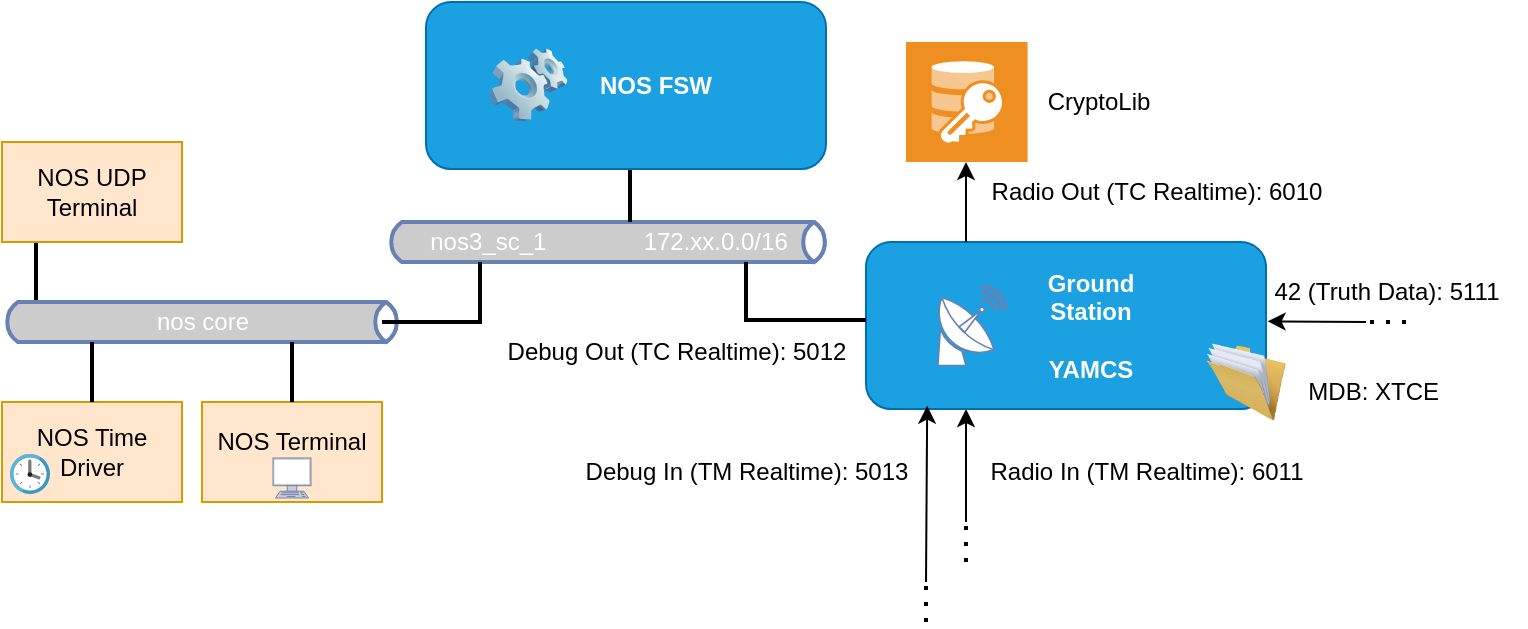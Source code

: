 <mxfile version="26.0.11">
  <diagram name="Connections" id="2eihcO0CY0CJ8QIJ0cU6">
    <mxGraphModel dx="1316" dy="790" grid="1" gridSize="10" guides="1" tooltips="1" connect="1" arrows="1" fold="1" page="1" pageScale="1" pageWidth="850" pageHeight="1100" math="0" shadow="0">
      <root>
        <mxCell id="0" />
        <mxCell id="1" parent="0" />
        <mxCell id="trZeB-wr3JC8ksuu1v1w-2" value="" style="endArrow=classic;html=1;rounded=0;entryX=0.25;entryY=1;entryDx=0;entryDy=0;" parent="1" target="aaSVl1S8FnoipKj83bau-34" edge="1">
          <mxGeometry width="50" height="50" relative="1" as="geometry">
            <mxPoint x="92" y="655" as="sourcePoint" />
            <mxPoint x="142" y="635" as="targetPoint" />
          </mxGeometry>
        </mxCell>
        <mxCell id="trZeB-wr3JC8ksuu1v1w-3" value="" style="group" parent="1" vertex="1" connectable="0">
          <mxGeometry x="42" y="515.001" width="300" height="119.999" as="geometry" />
        </mxCell>
        <mxCell id="aaSVl1S8FnoipKj83bau-34" value="Ground &lt;br&gt;Station&lt;br&gt;&lt;br&gt;YAMCS" style="rounded=1;whiteSpace=wrap;html=1;fillColor=#1ba1e2;strokeColor=#006EAF;fontStyle=1;fontColor=#ffffff;align=center;spacingLeft=25;" parent="trZeB-wr3JC8ksuu1v1w-3" vertex="1">
          <mxGeometry width="200" height="83.529" as="geometry" />
        </mxCell>
        <mxCell id="trZeB-wr3JC8ksuu1v1w-1" value="" style="fontColor=#0066CC;verticalAlign=top;verticalLabelPosition=bottom;labelPosition=center;align=center;html=1;outlineConnect=0;fillColor=default;strokeColor=#6881B3;gradientColor=none;gradientDirection=north;strokeWidth=2;shape=mxgraph.networks.satellite_dish;" parent="trZeB-wr3JC8ksuu1v1w-3" vertex="1">
          <mxGeometry x="35" y="21.769" width="35" height="40" as="geometry" />
        </mxCell>
        <mxCell id="trZeB-wr3JC8ksuu1v1w-27" value="" style="image;html=1;image=img/lib/clip_art/general/Full_Folder_128x128.png" parent="trZeB-wr3JC8ksuu1v1w-3" vertex="1">
          <mxGeometry x="170" y="50" width="40" height="40" as="geometry" />
        </mxCell>
        <mxCell id="trZeB-wr3JC8ksuu1v1w-28" value="MDB: XTCE&amp;nbsp;" style="text;html=1;align=center;verticalAlign=middle;resizable=0;points=[];autosize=1;strokeColor=none;fillColor=none;" parent="trZeB-wr3JC8ksuu1v1w-3" vertex="1">
          <mxGeometry x="210" y="59.999" width="90" height="30" as="geometry" />
        </mxCell>
        <mxCell id="trZeB-wr3JC8ksuu1v1w-4" value="Radio In (TM Realtime): 6011" style="text;html=1;align=center;verticalAlign=middle;resizable=0;points=[];autosize=1;strokeColor=none;fillColor=none;" parent="1" vertex="1">
          <mxGeometry x="92" y="615" width="180" height="30" as="geometry" />
        </mxCell>
        <mxCell id="trZeB-wr3JC8ksuu1v1w-9" value="" style="endArrow=classic;html=1;rounded=0;" parent="1" edge="1">
          <mxGeometry width="50" height="50" relative="1" as="geometry">
            <mxPoint x="92" y="515" as="sourcePoint" />
            <mxPoint x="92" y="475" as="targetPoint" />
          </mxGeometry>
        </mxCell>
        <mxCell id="trZeB-wr3JC8ksuu1v1w-10" value="" style="shadow=0;dashed=0;html=1;strokeColor=none;fillColor=#EF8F21;labelPosition=center;verticalLabelPosition=bottom;verticalAlign=top;align=center;outlineConnect=0;shape=mxgraph.veeam.2d.end_to_end_encryption;" parent="1" vertex="1">
          <mxGeometry x="62" y="415" width="60.8" height="60" as="geometry" />
        </mxCell>
        <mxCell id="trZeB-wr3JC8ksuu1v1w-11" value="CryptoLib" style="text;html=1;align=center;verticalAlign=middle;resizable=0;points=[];autosize=1;strokeColor=none;fillColor=none;" parent="1" vertex="1">
          <mxGeometry x="122.8" y="430" width="70" height="30" as="geometry" />
        </mxCell>
        <mxCell id="trZeB-wr3JC8ksuu1v1w-12" value="Radio Out (TC Realtime): 6010" style="text;html=1;align=center;verticalAlign=middle;resizable=0;points=[];autosize=1;strokeColor=none;fillColor=none;" parent="1" vertex="1">
          <mxGeometry x="92" y="475" width="190" height="30" as="geometry" />
        </mxCell>
        <mxCell id="trZeB-wr3JC8ksuu1v1w-13" value="" style="endArrow=none;dashed=1;html=1;dashPattern=1 3;strokeWidth=2;rounded=0;" parent="1" edge="1">
          <mxGeometry width="50" height="50" relative="1" as="geometry">
            <mxPoint x="92" y="675" as="sourcePoint" />
            <mxPoint x="92" y="655" as="targetPoint" />
          </mxGeometry>
        </mxCell>
        <mxCell id="trZeB-wr3JC8ksuu1v1w-14" value="" style="endArrow=classic;html=1;rounded=0;entryX=0.153;entryY=0.98;entryDx=0;entryDy=0;entryPerimeter=0;" parent="1" target="aaSVl1S8FnoipKj83bau-34" edge="1">
          <mxGeometry width="50" height="50" relative="1" as="geometry">
            <mxPoint x="72" y="685" as="sourcePoint" />
            <mxPoint x="12" y="625" as="targetPoint" />
          </mxGeometry>
        </mxCell>
        <mxCell id="trZeB-wr3JC8ksuu1v1w-15" value="" style="endArrow=none;dashed=1;html=1;dashPattern=1 3;strokeWidth=2;rounded=0;" parent="1" edge="1">
          <mxGeometry width="50" height="50" relative="1" as="geometry">
            <mxPoint x="72" y="705" as="sourcePoint" />
            <mxPoint x="72" y="685" as="targetPoint" />
          </mxGeometry>
        </mxCell>
        <mxCell id="trZeB-wr3JC8ksuu1v1w-17" value="Debug In (TM Realtime): 5013" style="text;html=1;align=center;verticalAlign=middle;resizable=0;points=[];autosize=1;strokeColor=none;fillColor=none;" parent="1" vertex="1">
          <mxGeometry x="-108" y="615" width="180" height="30" as="geometry" />
        </mxCell>
        <mxCell id="trZeB-wr3JC8ksuu1v1w-18" value="" style="group" parent="1" vertex="1" connectable="0">
          <mxGeometry x="-178" y="395.001" width="200" height="83.529" as="geometry" />
        </mxCell>
        <mxCell id="trZeB-wr3JC8ksuu1v1w-19" value="NOS FSW" style="rounded=1;whiteSpace=wrap;html=1;fillColor=#1ba1e2;strokeColor=#006EAF;fontStyle=1;fontColor=#ffffff;align=center;spacingLeft=30;" parent="trZeB-wr3JC8ksuu1v1w-18" vertex="1">
          <mxGeometry width="200" height="83.529" as="geometry" />
        </mxCell>
        <mxCell id="trZeB-wr3JC8ksuu1v1w-51" value="" style="image;html=1;image=img/lib/clip_art/computers/Software_128x128.png" parent="trZeB-wr3JC8ksuu1v1w-18" vertex="1">
          <mxGeometry x="31" y="23" width="40" height="36.77" as="geometry" />
        </mxCell>
        <mxCell id="trZeB-wr3JC8ksuu1v1w-22" value="Debug Out (TC Realtime): 5012" style="text;html=1;align=center;verticalAlign=middle;resizable=0;points=[];autosize=1;strokeColor=none;fillColor=none;" parent="1" vertex="1">
          <mxGeometry x="-148" y="555" width="190" height="30" as="geometry" />
        </mxCell>
        <mxCell id="trZeB-wr3JC8ksuu1v1w-24" value="" style="endArrow=classic;html=1;rounded=0;entryX=1.004;entryY=0.475;entryDx=0;entryDy=0;entryPerimeter=0;" parent="1" target="aaSVl1S8FnoipKj83bau-34" edge="1">
          <mxGeometry width="50" height="50" relative="1" as="geometry">
            <mxPoint x="292" y="555" as="sourcePoint" />
            <mxPoint x="262" y="555" as="targetPoint" />
          </mxGeometry>
        </mxCell>
        <mxCell id="trZeB-wr3JC8ksuu1v1w-25" value="" style="endArrow=none;dashed=1;html=1;dashPattern=1 3;strokeWidth=2;rounded=0;" parent="1" edge="1">
          <mxGeometry width="50" height="50" relative="1" as="geometry">
            <mxPoint x="312" y="555" as="sourcePoint" />
            <mxPoint x="292" y="555" as="targetPoint" />
          </mxGeometry>
        </mxCell>
        <mxCell id="trZeB-wr3JC8ksuu1v1w-26" value="42 (Truth Data): 5111" style="text;html=1;align=center;verticalAlign=middle;resizable=0;points=[];autosize=1;strokeColor=none;fillColor=none;" parent="1" vertex="1">
          <mxGeometry x="232" y="525" width="140" height="30" as="geometry" />
        </mxCell>
        <mxCell id="trZeB-wr3JC8ksuu1v1w-29" value="nos3_sc_1&lt;span style=&quot;white-space: pre;&quot;&gt;&#x9;&lt;/span&gt;&lt;span style=&quot;white-space: pre;&quot;&gt;&#x9;&lt;/span&gt;172.xx.0.0/16" style="html=1;outlineConnect=0;fillColor=#CCCCCC;strokeColor=#6881B3;gradientColor=none;gradientDirection=north;strokeWidth=2;shape=mxgraph.networks.bus;gradientColor=none;gradientDirection=north;fontColor=#ffffff;perimeter=backbonePerimeter;backboneSize=20;" parent="1" vertex="1">
          <mxGeometry x="-198" y="505" width="222" height="20" as="geometry" />
        </mxCell>
        <mxCell id="trZeB-wr3JC8ksuu1v1w-42" value="" style="line;strokeWidth=2;direction=south;html=1;perimeter=backbonePerimeter;points=[];outlineConnect=0;" parent="1" vertex="1">
          <mxGeometry x="-378" y="515" width="10" height="30" as="geometry" />
        </mxCell>
        <mxCell id="trZeB-wr3JC8ksuu1v1w-44" value="" style="line;strokeWidth=2;html=1;perimeter=backbonePerimeter;points=[];outlineConnect=0;" parent="1" vertex="1">
          <mxGeometry x="-18" y="549" width="60" height="10" as="geometry" />
        </mxCell>
        <mxCell id="trZeB-wr3JC8ksuu1v1w-45" value="" style="line;strokeWidth=2;direction=south;html=1;perimeter=backbonePerimeter;points=[];outlineConnect=0;" parent="1" vertex="1">
          <mxGeometry x="-23" y="525" width="10" height="30" as="geometry" />
        </mxCell>
        <mxCell id="trZeB-wr3JC8ksuu1v1w-46" value="" style="line;strokeWidth=2;direction=south;html=1;perimeter=backbonePerimeter;points=[];outlineConnect=0;" parent="1" vertex="1">
          <mxGeometry x="-81" y="479" width="10" height="26" as="geometry" />
        </mxCell>
        <mxCell id="9mtJ1PPDXRMtg-2RNdBi-2" value="" style="group" parent="1" vertex="1" connectable="0">
          <mxGeometry x="-390" y="465" width="244" height="180" as="geometry" />
        </mxCell>
        <mxCell id="trZeB-wr3JC8ksuu1v1w-31" value="nos core" style="html=1;outlineConnect=0;fillColor=#CCCCCC;strokeColor=#6881B3;gradientColor=none;gradientDirection=north;strokeWidth=2;shape=mxgraph.networks.bus;gradientColor=none;gradientDirection=north;fontColor=#ffffff;perimeter=backbonePerimeter;backboneSize=20;" parent="9mtJ1PPDXRMtg-2RNdBi-2" vertex="1">
          <mxGeometry y="80" width="200" height="20" as="geometry" />
        </mxCell>
        <mxCell id="trZeB-wr3JC8ksuu1v1w-32" value="NOS Time Driver" style="rounded=0;whiteSpace=wrap;html=1;fillColor=#ffe6cc;strokeColor=#d79b00;" parent="9mtJ1PPDXRMtg-2RNdBi-2" vertex="1">
          <mxGeometry y="130" width="90" height="50" as="geometry" />
        </mxCell>
        <mxCell id="trZeB-wr3JC8ksuu1v1w-34" value="NOS Terminal" style="rounded=0;whiteSpace=wrap;html=1;spacingBottom=10;fillColor=#ffe6cc;strokeColor=#d79b00;" parent="9mtJ1PPDXRMtg-2RNdBi-2" vertex="1">
          <mxGeometry x="100" y="130" width="90" height="50" as="geometry" />
        </mxCell>
        <mxCell id="trZeB-wr3JC8ksuu1v1w-35" value="NOS UDP Terminal" style="rounded=0;whiteSpace=wrap;html=1;fillColor=#ffe6cc;strokeColor=#d79b00;" parent="9mtJ1PPDXRMtg-2RNdBi-2" vertex="1">
          <mxGeometry width="90" height="50" as="geometry" />
        </mxCell>
        <mxCell id="trZeB-wr3JC8ksuu1v1w-40" value="" style="line;strokeWidth=2;direction=south;html=1;perimeter=backbonePerimeter;points=[];outlineConnect=0;" parent="9mtJ1PPDXRMtg-2RNdBi-2" vertex="1">
          <mxGeometry x="140" y="100" width="10" height="30" as="geometry" />
        </mxCell>
        <mxCell id="trZeB-wr3JC8ksuu1v1w-41" value="" style="line;strokeWidth=2;direction=south;html=1;perimeter=backbonePerimeter;points=[];outlineConnect=0;" parent="9mtJ1PPDXRMtg-2RNdBi-2" vertex="1">
          <mxGeometry x="40" y="100" width="10" height="30" as="geometry" />
        </mxCell>
        <mxCell id="trZeB-wr3JC8ksuu1v1w-47" value="" style="line;strokeWidth=2;direction=south;html=1;perimeter=backbonePerimeter;points=[];outlineConnect=0;" parent="9mtJ1PPDXRMtg-2RNdBi-2" vertex="1">
          <mxGeometry x="234" y="60" width="10" height="30" as="geometry" />
        </mxCell>
        <mxCell id="trZeB-wr3JC8ksuu1v1w-50" value="" style="image;sketch=0;aspect=fixed;html=1;points=[];align=center;fontSize=12;image=img/lib/mscae/Clock.svg;" parent="9mtJ1PPDXRMtg-2RNdBi-2" vertex="1">
          <mxGeometry x="4" y="156" width="20" height="20" as="geometry" />
        </mxCell>
        <mxCell id="trZeB-wr3JC8ksuu1v1w-52" value="" style="fontColor=#0066CC;verticalAlign=top;verticalLabelPosition=bottom;labelPosition=center;align=center;html=1;outlineConnect=0;fillColor=#CCCCCC;strokeColor=#6881B3;gradientColor=none;gradientDirection=north;strokeWidth=2;shape=mxgraph.networks.terminal;" parent="9mtJ1PPDXRMtg-2RNdBi-2" vertex="1">
          <mxGeometry x="135.5" y="158" width="19" height="20" as="geometry" />
        </mxCell>
        <mxCell id="9mtJ1PPDXRMtg-2RNdBi-1" value="" style="line;strokeWidth=2;html=1;perimeter=backbonePerimeter;points=[];outlineConnect=0;" parent="9mtJ1PPDXRMtg-2RNdBi-2" vertex="1">
          <mxGeometry x="190" y="85" width="50" height="10" as="geometry" />
        </mxCell>
      </root>
    </mxGraphModel>
  </diagram>
</mxfile>
